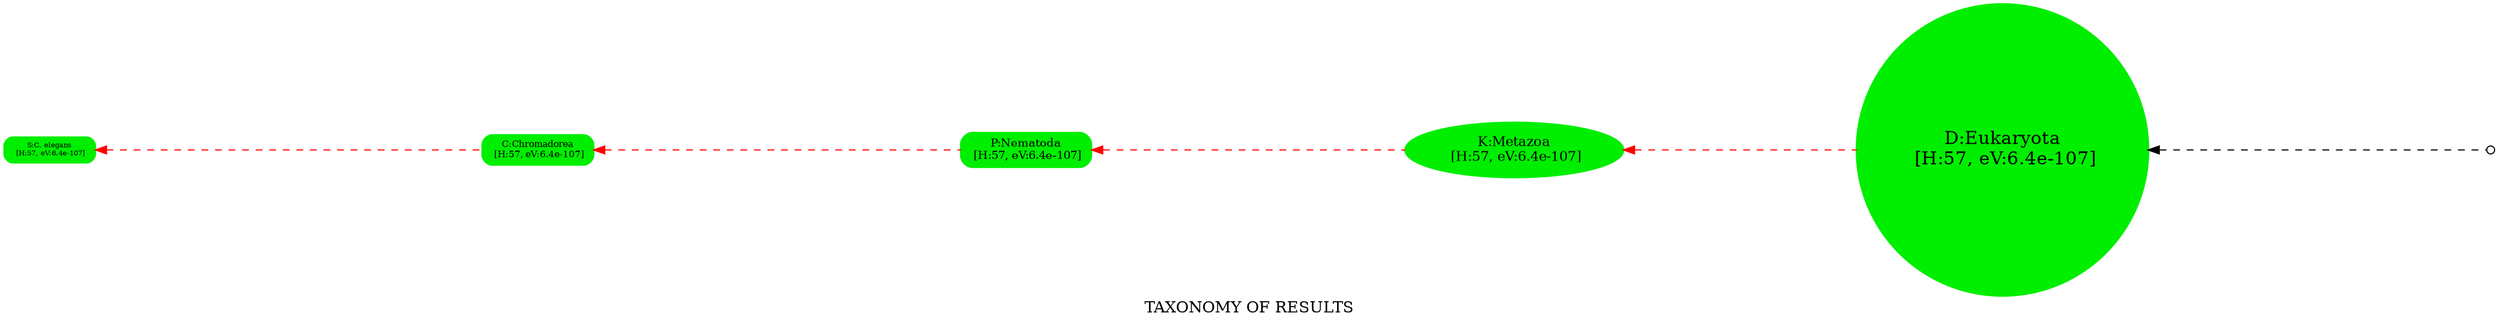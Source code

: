 digraph TaxG
    {
    root="N/D";
    layout=twopi;
    edge [style=dashed dir=back];
    node [shape=plaintext];
    ranksep=6;
    label = "TAXONOMY OF RESULTS";
    center = 1;
# --- NODES FOLLOW --- 
    "N/D"[shape=circle,label="",width=0.1,height=0.1]
    "D:Eukaryota"[shape=box width=0.01 height=0.01 style="rounded,filled,bold" color="#00ee00"  fillcolor="#00ee00" tooltip="HITS: 57 , best eV:6.4e-107, avg eV:2.3e-02, worst eV:2.9e-01" shape=circle fontsize=16  label="D:Eukaryota\n [H:57, eV:6.4e-107]"]
    "P:Nematoda"[shape=box width=0.01 height=0.01 style="rounded,filled,bold" color="#00ee00"  fillcolor="#00ee00" tooltip="HITS: 57 , best eV:6.4e-107, avg eV:2.3e-02, worst eV:2.9e-01" fontsize=10  label="P:Nematoda\n [H:57, eV:6.4e-107]"]
    "K:Metazoa"[shape=box width=0.01 height=0.01 style="rounded,filled,bold" color="#00ee00"  fillcolor="#00ee00" tooltip="HITS: 57 , best eV:6.4e-107, avg eV:2.3e-02, worst eV:2.9e-01" shape=ellipse fontsize=12  label="K:Metazoa\n [H:57, eV:6.4e-107]"]
    "S:C. elegans"[shape=box width=0.01 height=0.01 style="rounded,filled,bold" color="#00ee00"  fillcolor="#00ee00" tooltip="HITS: 57 , best eV:6.4e-107, avg eV:2.3e-02, worst eV:2.9e-01" fontsize=6  label="S:C. elegans\n [H:57, eV:6.4e-107]"]
    "C:Chromadorea"[shape=box width=0.01 height=0.01 style="rounded,filled,bold" color="#00ee00"  fillcolor="#00ee00" tooltip="HITS: 57 , best eV:6.4e-107, avg eV:2.3e-02, worst eV:2.9e-01" fontsize=8  label="C:Chromadorea\n [H:57, eV:6.4e-107]"]
# --- EDGES FOLLOW --- 
    "D:Eukaryota" -> "N/D"[];
    "P:Nematoda" -> "K:Metazoa"[color = "#ff0000" ];
    "K:Metazoa" -> "D:Eukaryota"[color = "#ff0000" ];
    "S:C. elegans" -> "C:Chromadorea"[color = "#ff0000" ];
    "C:Chromadorea" -> "P:Nematoda"[color = "#ff0000" ];
}
